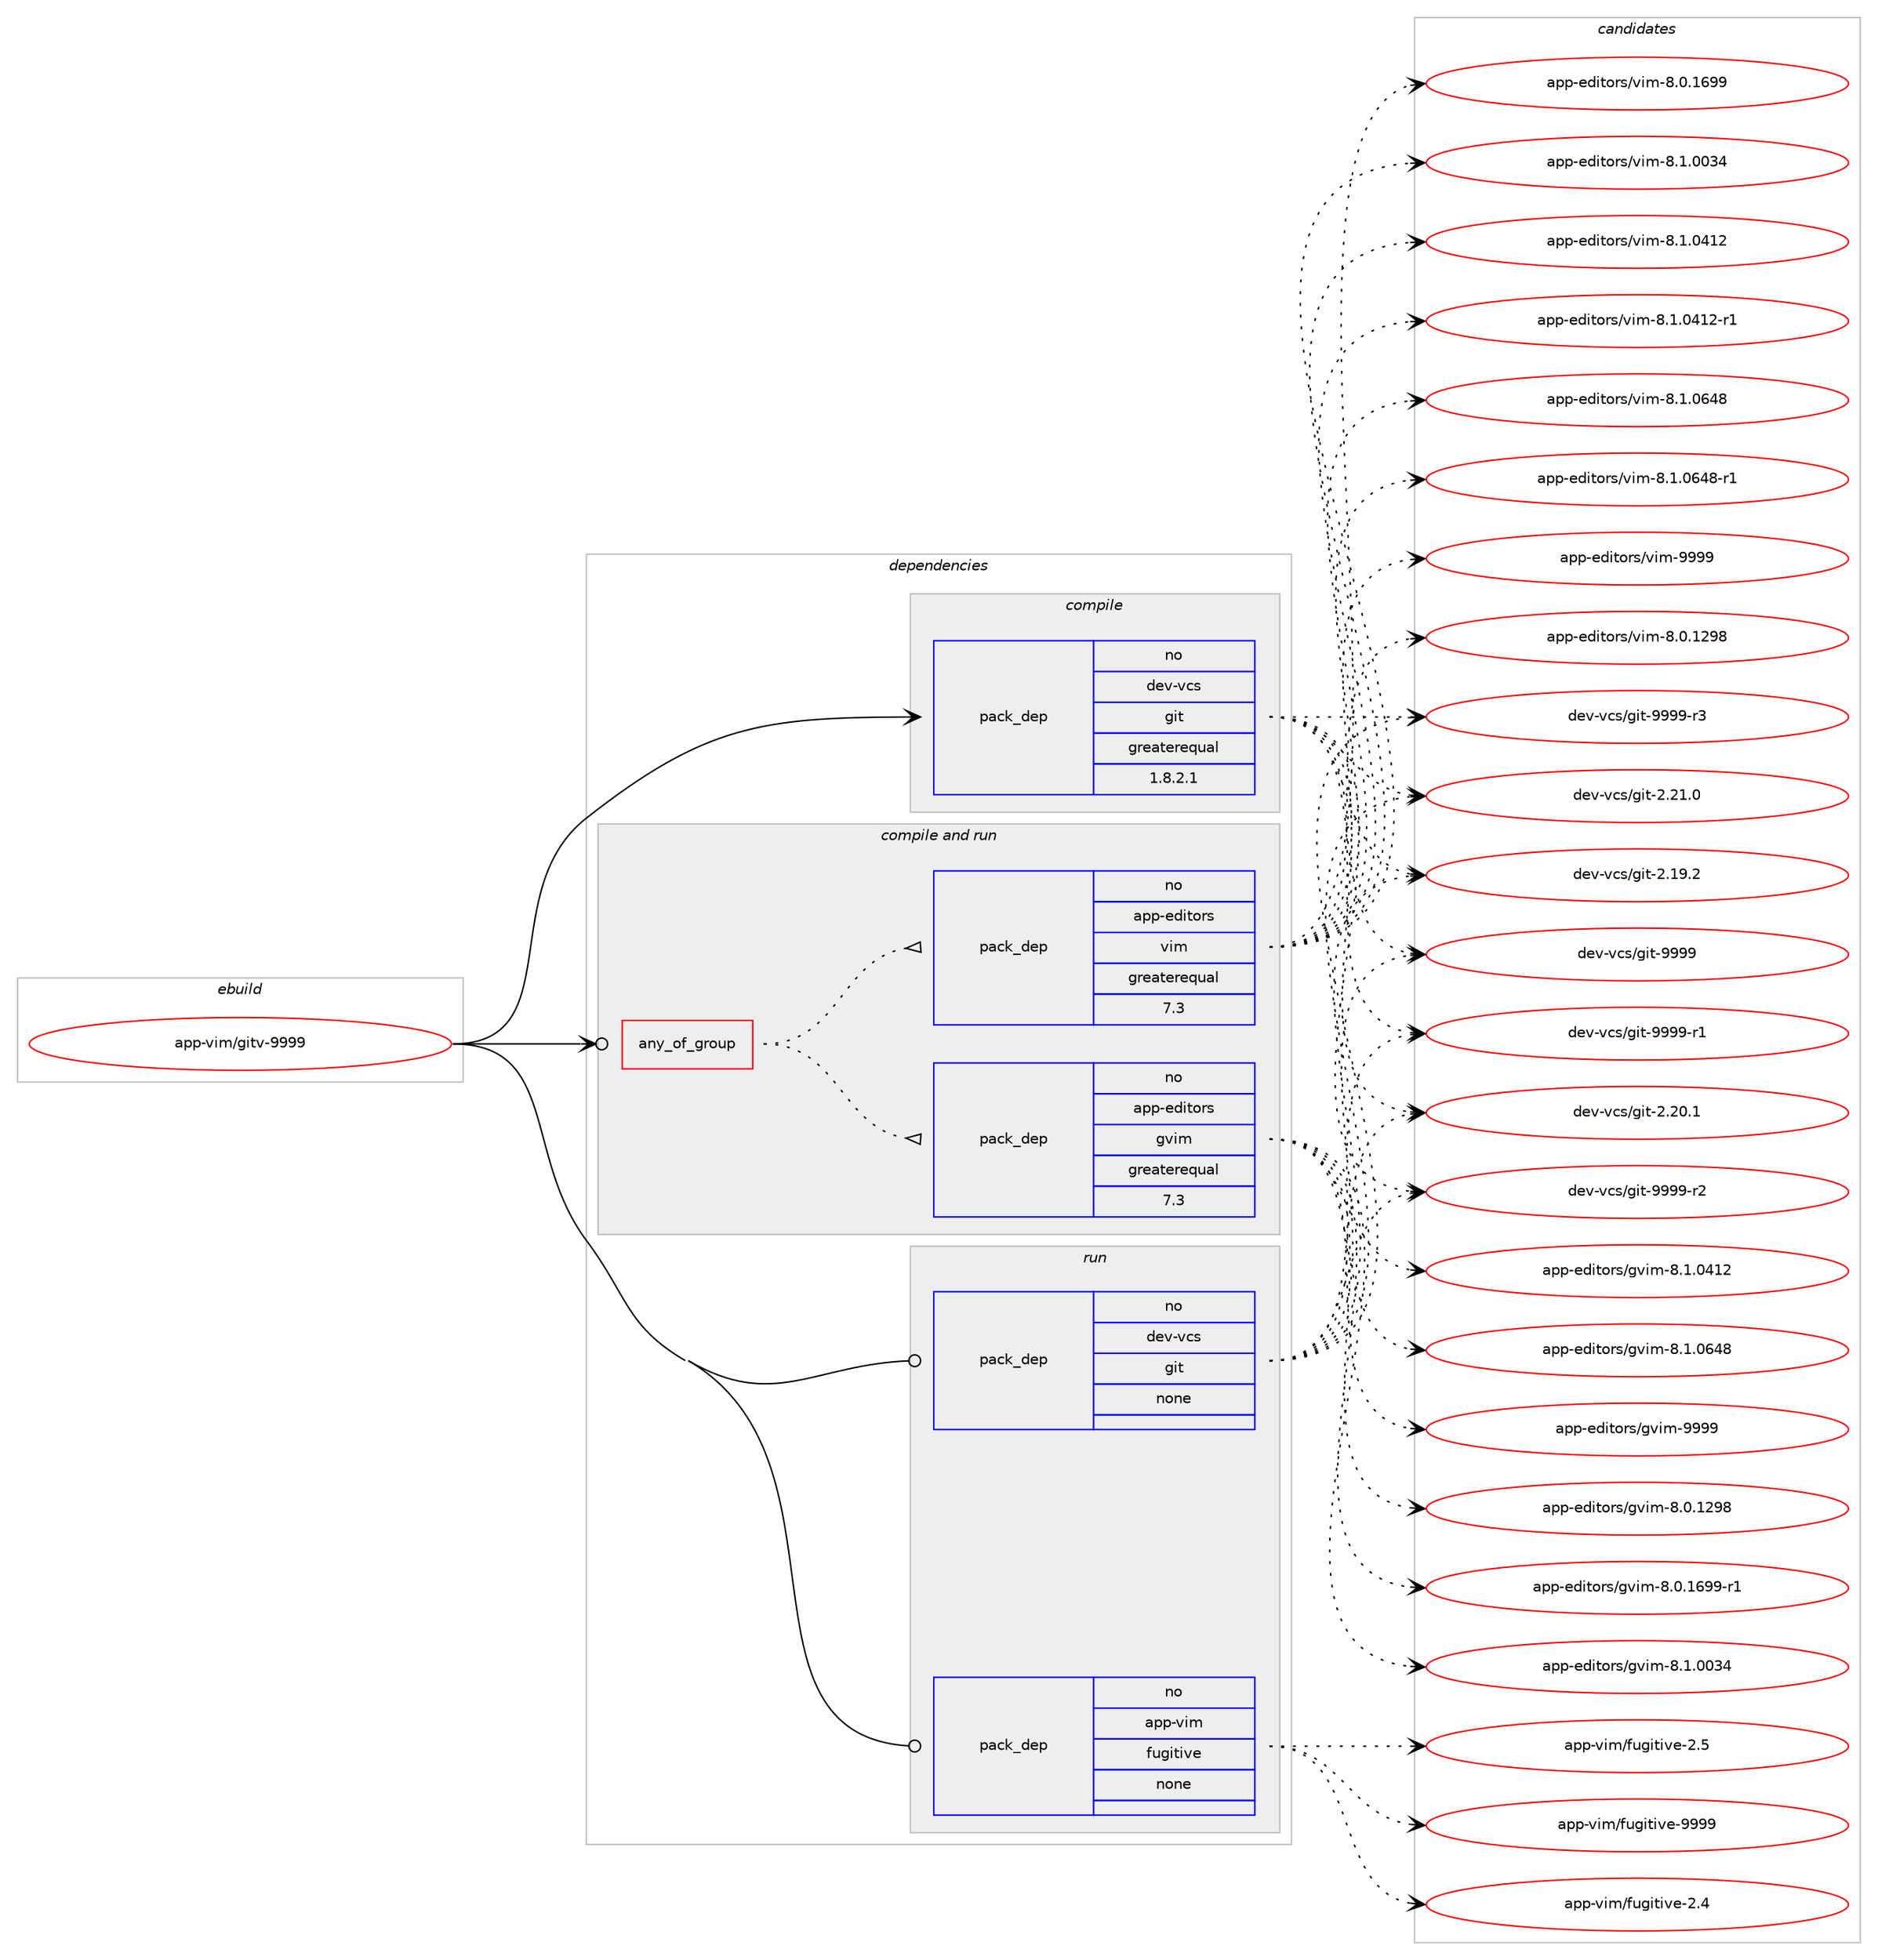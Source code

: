 digraph prolog {

# *************
# Graph options
# *************

newrank=true;
concentrate=true;
compound=true;
graph [rankdir=LR,fontname=Helvetica,fontsize=10,ranksep=1.5];#, ranksep=2.5, nodesep=0.2];
edge  [arrowhead=vee];
node  [fontname=Helvetica,fontsize=10];

# **********
# The ebuild
# **********

subgraph cluster_leftcol {
color=gray;
rank=same;
label=<<i>ebuild</i>>;
id [label="app-vim/gitv-9999", color=red, width=4, href="../app-vim/gitv-9999.svg"];
}

# ****************
# The dependencies
# ****************

subgraph cluster_midcol {
color=gray;
label=<<i>dependencies</i>>;
subgraph cluster_compile {
fillcolor="#eeeeee";
style=filled;
label=<<i>compile</i>>;
subgraph pack937198 {
dependency1314261 [label=<<TABLE BORDER="0" CELLBORDER="1" CELLSPACING="0" CELLPADDING="4" WIDTH="220"><TR><TD ROWSPAN="6" CELLPADDING="30">pack_dep</TD></TR><TR><TD WIDTH="110">no</TD></TR><TR><TD>dev-vcs</TD></TR><TR><TD>git</TD></TR><TR><TD>greaterequal</TD></TR><TR><TD>1.8.2.1</TD></TR></TABLE>>, shape=none, color=blue];
}
id:e -> dependency1314261:w [weight=20,style="solid",arrowhead="vee"];
}
subgraph cluster_compileandrun {
fillcolor="#eeeeee";
style=filled;
label=<<i>compile and run</i>>;
subgraph any20131 {
dependency1314262 [label=<<TABLE BORDER="0" CELLBORDER="1" CELLSPACING="0" CELLPADDING="4"><TR><TD CELLPADDING="10">any_of_group</TD></TR></TABLE>>, shape=none, color=red];subgraph pack937199 {
dependency1314263 [label=<<TABLE BORDER="0" CELLBORDER="1" CELLSPACING="0" CELLPADDING="4" WIDTH="220"><TR><TD ROWSPAN="6" CELLPADDING="30">pack_dep</TD></TR><TR><TD WIDTH="110">no</TD></TR><TR><TD>app-editors</TD></TR><TR><TD>vim</TD></TR><TR><TD>greaterequal</TD></TR><TR><TD>7.3</TD></TR></TABLE>>, shape=none, color=blue];
}
dependency1314262:e -> dependency1314263:w [weight=20,style="dotted",arrowhead="oinv"];
subgraph pack937200 {
dependency1314264 [label=<<TABLE BORDER="0" CELLBORDER="1" CELLSPACING="0" CELLPADDING="4" WIDTH="220"><TR><TD ROWSPAN="6" CELLPADDING="30">pack_dep</TD></TR><TR><TD WIDTH="110">no</TD></TR><TR><TD>app-editors</TD></TR><TR><TD>gvim</TD></TR><TR><TD>greaterequal</TD></TR><TR><TD>7.3</TD></TR></TABLE>>, shape=none, color=blue];
}
dependency1314262:e -> dependency1314264:w [weight=20,style="dotted",arrowhead="oinv"];
}
id:e -> dependency1314262:w [weight=20,style="solid",arrowhead="odotvee"];
}
subgraph cluster_run {
fillcolor="#eeeeee";
style=filled;
label=<<i>run</i>>;
subgraph pack937201 {
dependency1314265 [label=<<TABLE BORDER="0" CELLBORDER="1" CELLSPACING="0" CELLPADDING="4" WIDTH="220"><TR><TD ROWSPAN="6" CELLPADDING="30">pack_dep</TD></TR><TR><TD WIDTH="110">no</TD></TR><TR><TD>app-vim</TD></TR><TR><TD>fugitive</TD></TR><TR><TD>none</TD></TR><TR><TD></TD></TR></TABLE>>, shape=none, color=blue];
}
id:e -> dependency1314265:w [weight=20,style="solid",arrowhead="odot"];
subgraph pack937202 {
dependency1314266 [label=<<TABLE BORDER="0" CELLBORDER="1" CELLSPACING="0" CELLPADDING="4" WIDTH="220"><TR><TD ROWSPAN="6" CELLPADDING="30">pack_dep</TD></TR><TR><TD WIDTH="110">no</TD></TR><TR><TD>dev-vcs</TD></TR><TR><TD>git</TD></TR><TR><TD>none</TD></TR><TR><TD></TD></TR></TABLE>>, shape=none, color=blue];
}
id:e -> dependency1314266:w [weight=20,style="solid",arrowhead="odot"];
}
}

# **************
# The candidates
# **************

subgraph cluster_choices {
rank=same;
color=gray;
label=<<i>candidates</i>>;

subgraph choice937198 {
color=black;
nodesep=1;
choice10010111845118991154710310511645504649574650 [label="dev-vcs/git-2.19.2", color=red, width=4,href="../dev-vcs/git-2.19.2.svg"];
choice10010111845118991154710310511645504650484649 [label="dev-vcs/git-2.20.1", color=red, width=4,href="../dev-vcs/git-2.20.1.svg"];
choice10010111845118991154710310511645504650494648 [label="dev-vcs/git-2.21.0", color=red, width=4,href="../dev-vcs/git-2.21.0.svg"];
choice1001011184511899115471031051164557575757 [label="dev-vcs/git-9999", color=red, width=4,href="../dev-vcs/git-9999.svg"];
choice10010111845118991154710310511645575757574511449 [label="dev-vcs/git-9999-r1", color=red, width=4,href="../dev-vcs/git-9999-r1.svg"];
choice10010111845118991154710310511645575757574511450 [label="dev-vcs/git-9999-r2", color=red, width=4,href="../dev-vcs/git-9999-r2.svg"];
choice10010111845118991154710310511645575757574511451 [label="dev-vcs/git-9999-r3", color=red, width=4,href="../dev-vcs/git-9999-r3.svg"];
dependency1314261:e -> choice10010111845118991154710310511645504649574650:w [style=dotted,weight="100"];
dependency1314261:e -> choice10010111845118991154710310511645504650484649:w [style=dotted,weight="100"];
dependency1314261:e -> choice10010111845118991154710310511645504650494648:w [style=dotted,weight="100"];
dependency1314261:e -> choice1001011184511899115471031051164557575757:w [style=dotted,weight="100"];
dependency1314261:e -> choice10010111845118991154710310511645575757574511449:w [style=dotted,weight="100"];
dependency1314261:e -> choice10010111845118991154710310511645575757574511450:w [style=dotted,weight="100"];
dependency1314261:e -> choice10010111845118991154710310511645575757574511451:w [style=dotted,weight="100"];
}
subgraph choice937199 {
color=black;
nodesep=1;
choice971121124510110010511611111411547118105109455646484649505756 [label="app-editors/vim-8.0.1298", color=red, width=4,href="../app-editors/vim-8.0.1298.svg"];
choice971121124510110010511611111411547118105109455646484649545757 [label="app-editors/vim-8.0.1699", color=red, width=4,href="../app-editors/vim-8.0.1699.svg"];
choice971121124510110010511611111411547118105109455646494648485152 [label="app-editors/vim-8.1.0034", color=red, width=4,href="../app-editors/vim-8.1.0034.svg"];
choice971121124510110010511611111411547118105109455646494648524950 [label="app-editors/vim-8.1.0412", color=red, width=4,href="../app-editors/vim-8.1.0412.svg"];
choice9711211245101100105116111114115471181051094556464946485249504511449 [label="app-editors/vim-8.1.0412-r1", color=red, width=4,href="../app-editors/vim-8.1.0412-r1.svg"];
choice971121124510110010511611111411547118105109455646494648545256 [label="app-editors/vim-8.1.0648", color=red, width=4,href="../app-editors/vim-8.1.0648.svg"];
choice9711211245101100105116111114115471181051094556464946485452564511449 [label="app-editors/vim-8.1.0648-r1", color=red, width=4,href="../app-editors/vim-8.1.0648-r1.svg"];
choice9711211245101100105116111114115471181051094557575757 [label="app-editors/vim-9999", color=red, width=4,href="../app-editors/vim-9999.svg"];
dependency1314263:e -> choice971121124510110010511611111411547118105109455646484649505756:w [style=dotted,weight="100"];
dependency1314263:e -> choice971121124510110010511611111411547118105109455646484649545757:w [style=dotted,weight="100"];
dependency1314263:e -> choice971121124510110010511611111411547118105109455646494648485152:w [style=dotted,weight="100"];
dependency1314263:e -> choice971121124510110010511611111411547118105109455646494648524950:w [style=dotted,weight="100"];
dependency1314263:e -> choice9711211245101100105116111114115471181051094556464946485249504511449:w [style=dotted,weight="100"];
dependency1314263:e -> choice971121124510110010511611111411547118105109455646494648545256:w [style=dotted,weight="100"];
dependency1314263:e -> choice9711211245101100105116111114115471181051094556464946485452564511449:w [style=dotted,weight="100"];
dependency1314263:e -> choice9711211245101100105116111114115471181051094557575757:w [style=dotted,weight="100"];
}
subgraph choice937200 {
color=black;
nodesep=1;
choice971121124510110010511611111411547103118105109455646484649505756 [label="app-editors/gvim-8.0.1298", color=red, width=4,href="../app-editors/gvim-8.0.1298.svg"];
choice9711211245101100105116111114115471031181051094556464846495457574511449 [label="app-editors/gvim-8.0.1699-r1", color=red, width=4,href="../app-editors/gvim-8.0.1699-r1.svg"];
choice971121124510110010511611111411547103118105109455646494648485152 [label="app-editors/gvim-8.1.0034", color=red, width=4,href="../app-editors/gvim-8.1.0034.svg"];
choice971121124510110010511611111411547103118105109455646494648524950 [label="app-editors/gvim-8.1.0412", color=red, width=4,href="../app-editors/gvim-8.1.0412.svg"];
choice971121124510110010511611111411547103118105109455646494648545256 [label="app-editors/gvim-8.1.0648", color=red, width=4,href="../app-editors/gvim-8.1.0648.svg"];
choice9711211245101100105116111114115471031181051094557575757 [label="app-editors/gvim-9999", color=red, width=4,href="../app-editors/gvim-9999.svg"];
dependency1314264:e -> choice971121124510110010511611111411547103118105109455646484649505756:w [style=dotted,weight="100"];
dependency1314264:e -> choice9711211245101100105116111114115471031181051094556464846495457574511449:w [style=dotted,weight="100"];
dependency1314264:e -> choice971121124510110010511611111411547103118105109455646494648485152:w [style=dotted,weight="100"];
dependency1314264:e -> choice971121124510110010511611111411547103118105109455646494648524950:w [style=dotted,weight="100"];
dependency1314264:e -> choice971121124510110010511611111411547103118105109455646494648545256:w [style=dotted,weight="100"];
dependency1314264:e -> choice9711211245101100105116111114115471031181051094557575757:w [style=dotted,weight="100"];
}
subgraph choice937201 {
color=black;
nodesep=1;
choice97112112451181051094710211710310511610511810145504652 [label="app-vim/fugitive-2.4", color=red, width=4,href="../app-vim/fugitive-2.4.svg"];
choice97112112451181051094710211710310511610511810145504653 [label="app-vim/fugitive-2.5", color=red, width=4,href="../app-vim/fugitive-2.5.svg"];
choice9711211245118105109471021171031051161051181014557575757 [label="app-vim/fugitive-9999", color=red, width=4,href="../app-vim/fugitive-9999.svg"];
dependency1314265:e -> choice97112112451181051094710211710310511610511810145504652:w [style=dotted,weight="100"];
dependency1314265:e -> choice97112112451181051094710211710310511610511810145504653:w [style=dotted,weight="100"];
dependency1314265:e -> choice9711211245118105109471021171031051161051181014557575757:w [style=dotted,weight="100"];
}
subgraph choice937202 {
color=black;
nodesep=1;
choice10010111845118991154710310511645504649574650 [label="dev-vcs/git-2.19.2", color=red, width=4,href="../dev-vcs/git-2.19.2.svg"];
choice10010111845118991154710310511645504650484649 [label="dev-vcs/git-2.20.1", color=red, width=4,href="../dev-vcs/git-2.20.1.svg"];
choice10010111845118991154710310511645504650494648 [label="dev-vcs/git-2.21.0", color=red, width=4,href="../dev-vcs/git-2.21.0.svg"];
choice1001011184511899115471031051164557575757 [label="dev-vcs/git-9999", color=red, width=4,href="../dev-vcs/git-9999.svg"];
choice10010111845118991154710310511645575757574511449 [label="dev-vcs/git-9999-r1", color=red, width=4,href="../dev-vcs/git-9999-r1.svg"];
choice10010111845118991154710310511645575757574511450 [label="dev-vcs/git-9999-r2", color=red, width=4,href="../dev-vcs/git-9999-r2.svg"];
choice10010111845118991154710310511645575757574511451 [label="dev-vcs/git-9999-r3", color=red, width=4,href="../dev-vcs/git-9999-r3.svg"];
dependency1314266:e -> choice10010111845118991154710310511645504649574650:w [style=dotted,weight="100"];
dependency1314266:e -> choice10010111845118991154710310511645504650484649:w [style=dotted,weight="100"];
dependency1314266:e -> choice10010111845118991154710310511645504650494648:w [style=dotted,weight="100"];
dependency1314266:e -> choice1001011184511899115471031051164557575757:w [style=dotted,weight="100"];
dependency1314266:e -> choice10010111845118991154710310511645575757574511449:w [style=dotted,weight="100"];
dependency1314266:e -> choice10010111845118991154710310511645575757574511450:w [style=dotted,weight="100"];
dependency1314266:e -> choice10010111845118991154710310511645575757574511451:w [style=dotted,weight="100"];
}
}

}
